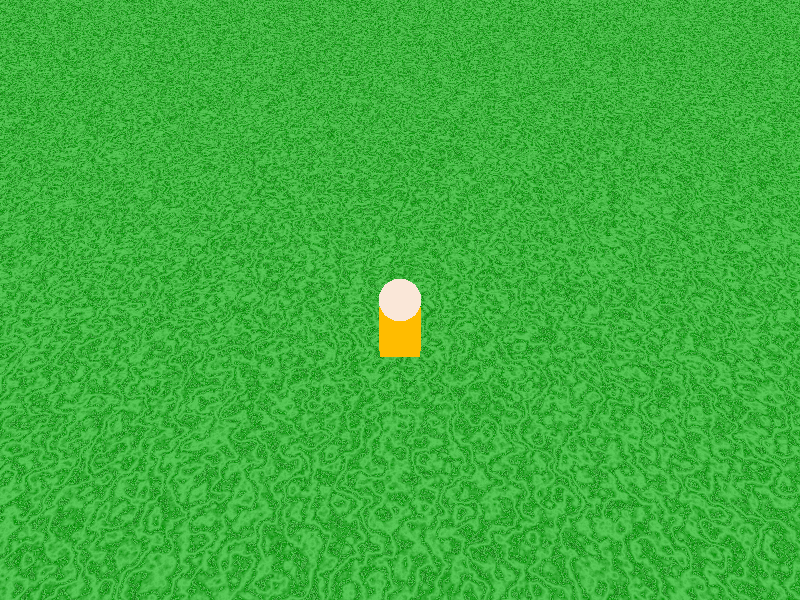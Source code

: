 #version 3.7
#include "colors.inc"
#include "textures.inc"

sphere {
  <0, 0, 0>, 1
  texture {
    pigment { color Flesh }
  }
}

box {
  <1, 1, -1>, <-1, -1, -3>
  texture {
    pigment { color Orange }
  }
}

box {
  <1000, 1000, -3>, <-1000, -1000, -3>
  texture {
    pigment { Jade }
  }
}

media {
  scattering { 1, rgb 0.03}
}


camera {
  location <-20*sin(2*pi*clock), -20*cos(2*pi*clock), 20>
  look_at <0, 0, 0>
}

light_source {
  <-2, -2, -2>
  color White
  spotlight
  radius 15
  falloff 10
  tightness 5
  point_at <0, 0, 0>
}

light_source {
  <2, -2, -2>
  color White
  spotlight
  radius 15
  falloff 10
  tightness 5
  point_at <0, 0, 0>
}

light_source {
  <-2, 2, -2>
  color White
  spotlight
  radius 15
  falloff 10
  tightness 5
  point_at <0, 0, 0>
}

light_source {
  <2, 2, -2>
  color White
  spotlight
  radius 15
  falloff 10
  tightness 5
  point_at <0, 0, 0>
}
